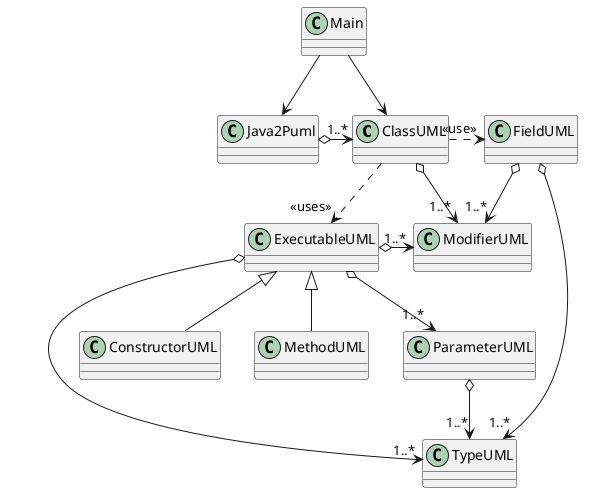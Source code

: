 @startuml
'https://plantuml.com/class-diagram

class Classes as "ClassUML" {
}
class Constructors as "ConstructorUML" {
}
class Executables as "ExecutableUML" {
}
class Fields as "FieldUML" {
}
class Java2Puml {
}
class Main {
}
class Methods as "MethodUML" {
}
class Modifiers as "ModifierUML" {
}
class Parameters as "ParameterUML" {
}
class Types as "TypeUML" {
}

Main --> Java2Puml
Main --> Classes

Java2Puml o-> "1..*" Classes

Classes ..> "<<uses>>" Executables
Classes .> "<<use>>" Fields
Classes o-> "1..*" Modifiers

Executables <|-- Methods
Executables <|-- Constructors
Executables o--> "1..*" Parameters
Executables o-> "1..*" Modifiers
Executables o-> "1..*" Types

Parameters o--> "1..*" Types

Fields o--> "1..*" Modifiers
Fields o--> "1..*" Types
@enduml